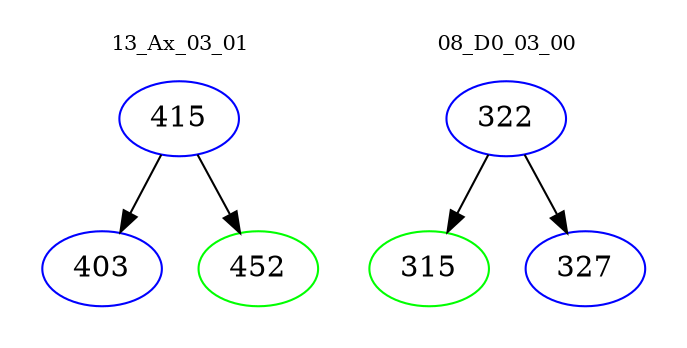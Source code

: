 digraph{
subgraph cluster_0 {
color = white
label = "13_Ax_03_01";
fontsize=10;
T0_415 [label="415", color="blue"]
T0_415 -> T0_403 [color="black"]
T0_403 [label="403", color="blue"]
T0_415 -> T0_452 [color="black"]
T0_452 [label="452", color="green"]
}
subgraph cluster_1 {
color = white
label = "08_D0_03_00";
fontsize=10;
T1_322 [label="322", color="blue"]
T1_322 -> T1_315 [color="black"]
T1_315 [label="315", color="green"]
T1_322 -> T1_327 [color="black"]
T1_327 [label="327", color="blue"]
}
}

